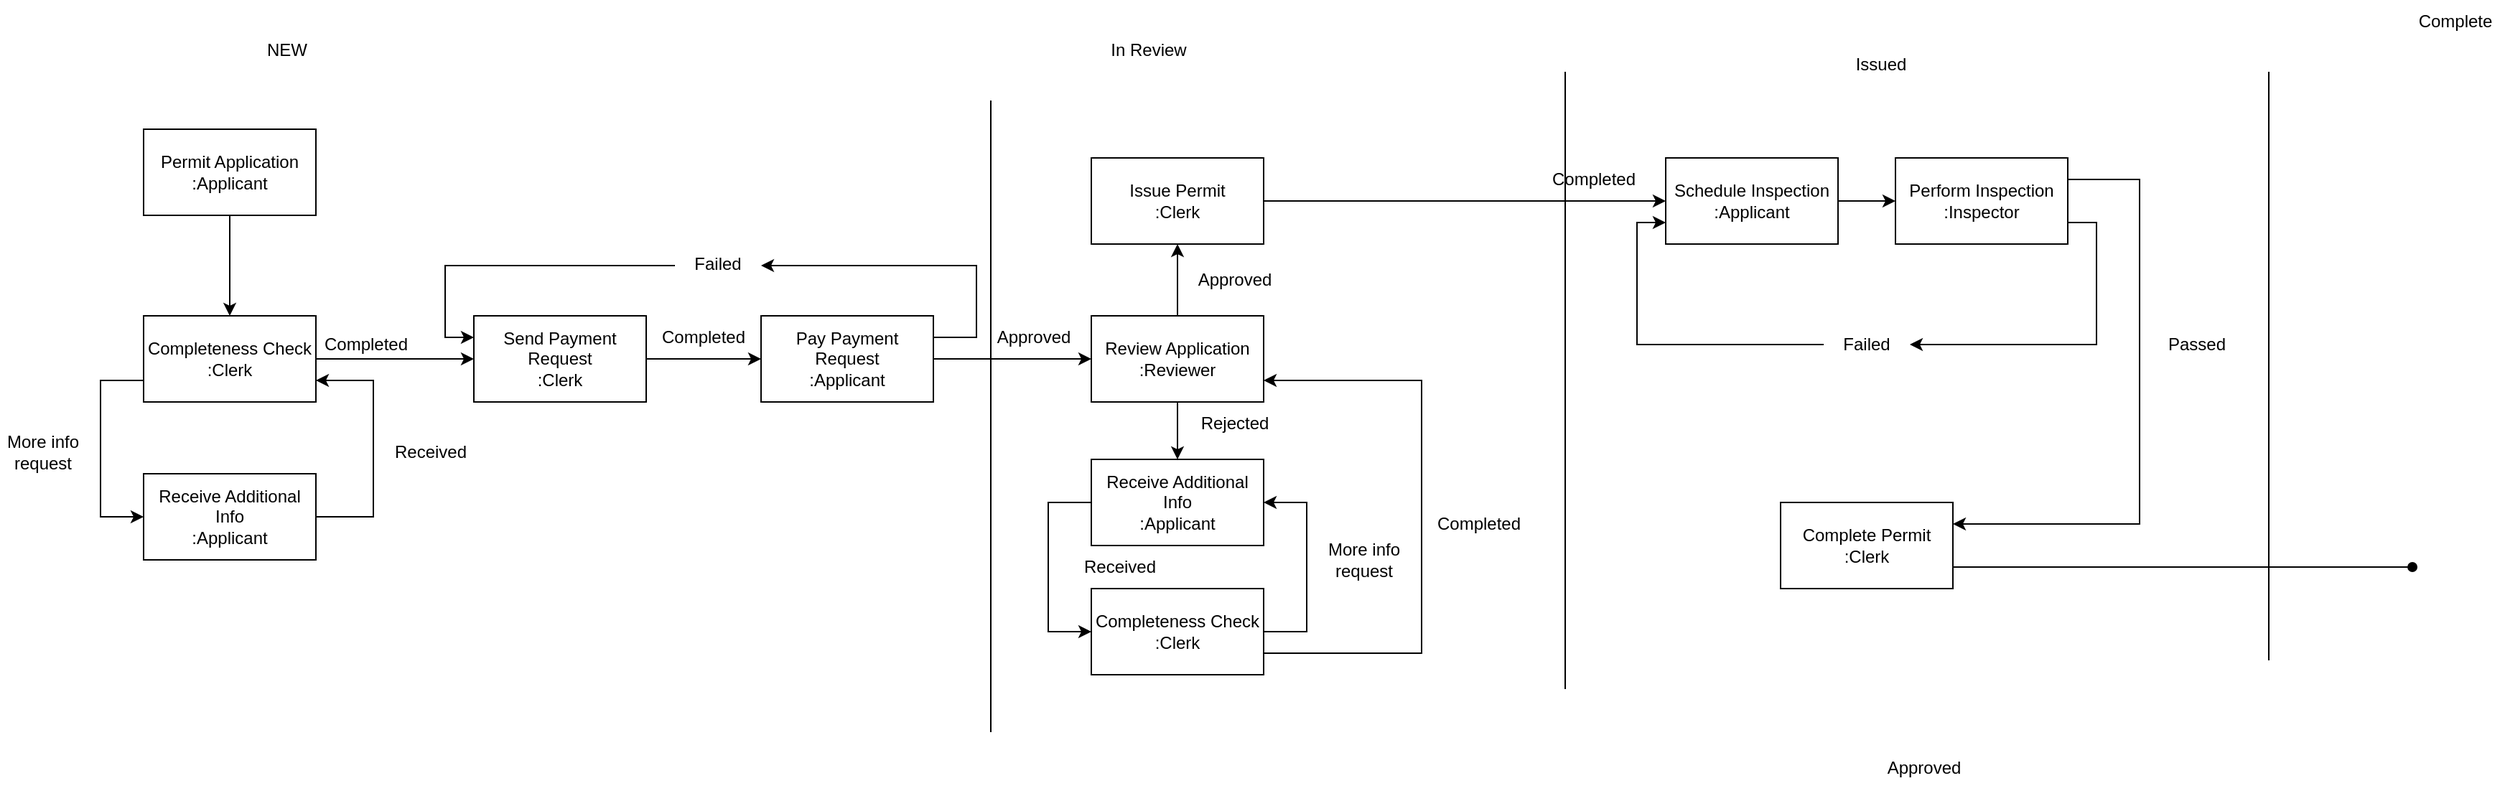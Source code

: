 <mxfile version="21.1.1" type="github">
  <diagram name="Page-1" id="5f0bae14-7c28-e335-631c-24af17079c00">
    <mxGraphModel dx="2295" dy="637" grid="1" gridSize="10" guides="1" tooltips="1" connect="1" arrows="1" fold="1" page="1" pageScale="1" pageWidth="1100" pageHeight="850" background="none" math="0" shadow="0">
      <root>
        <mxCell id="0" />
        <mxCell id="1" parent="0" />
        <mxCell id="lO8MQG7LXYnlqyT6PsOX-1" value="" style="endArrow=none;html=1;rounded=0;" parent="1" edge="1">
          <mxGeometry width="50" height="50" relative="1" as="geometry">
            <mxPoint x="270" y="90" as="sourcePoint" />
            <mxPoint x="270" y="530" as="targetPoint" />
          </mxGeometry>
        </mxCell>
        <mxCell id="lO8MQG7LXYnlqyT6PsOX-2" value="Permit Application&lt;br&gt;:Applicant" style="rounded=0;whiteSpace=wrap;html=1;" parent="1" vertex="1">
          <mxGeometry x="-320" y="110" width="120" height="60" as="geometry" />
        </mxCell>
        <mxCell id="lO8MQG7LXYnlqyT6PsOX-3" value="" style="endArrow=classic;html=1;rounded=0;exitX=0.5;exitY=1;exitDx=0;exitDy=0;" parent="1" source="lO8MQG7LXYnlqyT6PsOX-2" edge="1">
          <mxGeometry width="50" height="50" relative="1" as="geometry">
            <mxPoint x="170" y="250" as="sourcePoint" />
            <mxPoint x="-260" y="240" as="targetPoint" />
          </mxGeometry>
        </mxCell>
        <mxCell id="lO8MQG7LXYnlqyT6PsOX-4" value="Completeness Check&lt;br&gt;:Clerk" style="rounded=0;whiteSpace=wrap;html=1;" parent="1" vertex="1">
          <mxGeometry x="-320" y="240" width="120" height="60" as="geometry" />
        </mxCell>
        <mxCell id="lO8MQG7LXYnlqyT6PsOX-7" value="NEW" style="text;html=1;strokeColor=none;fillColor=none;align=center;verticalAlign=middle;whiteSpace=wrap;rounded=0;" parent="1" vertex="1">
          <mxGeometry x="-250" y="40" width="60" height="30" as="geometry" />
        </mxCell>
        <mxCell id="lO8MQG7LXYnlqyT6PsOX-8" value="" style="endArrow=classic;html=1;rounded=0;exitX=0;exitY=0.75;exitDx=0;exitDy=0;" parent="1" source="lO8MQG7LXYnlqyT6PsOX-4" edge="1">
          <mxGeometry width="50" height="50" relative="1" as="geometry">
            <mxPoint x="170" y="360" as="sourcePoint" />
            <mxPoint x="-320" y="380" as="targetPoint" />
            <Array as="points">
              <mxPoint x="-350" y="285" />
              <mxPoint x="-350" y="350" />
              <mxPoint x="-350" y="380" />
            </Array>
          </mxGeometry>
        </mxCell>
        <mxCell id="lO8MQG7LXYnlqyT6PsOX-9" value="Receive Additional Info&lt;br&gt;:Applicant" style="rounded=0;whiteSpace=wrap;html=1;" parent="1" vertex="1">
          <mxGeometry x="-320" y="350" width="120" height="60" as="geometry" />
        </mxCell>
        <mxCell id="lO8MQG7LXYnlqyT6PsOX-10" value="More info request" style="text;html=1;strokeColor=none;fillColor=none;align=center;verticalAlign=middle;whiteSpace=wrap;rounded=0;" parent="1" vertex="1">
          <mxGeometry x="-420" y="320" width="60" height="30" as="geometry" />
        </mxCell>
        <mxCell id="lO8MQG7LXYnlqyT6PsOX-11" value="" style="endArrow=classic;html=1;rounded=0;exitX=1;exitY=0.5;exitDx=0;exitDy=0;entryX=1;entryY=0.75;entryDx=0;entryDy=0;" parent="1" source="lO8MQG7LXYnlqyT6PsOX-9" target="lO8MQG7LXYnlqyT6PsOX-4" edge="1">
          <mxGeometry width="50" height="50" relative="1" as="geometry">
            <mxPoint x="170" y="330" as="sourcePoint" />
            <mxPoint x="-130" y="260" as="targetPoint" />
            <Array as="points">
              <mxPoint x="-160" y="380" />
              <mxPoint x="-160" y="285" />
            </Array>
          </mxGeometry>
        </mxCell>
        <mxCell id="lO8MQG7LXYnlqyT6PsOX-12" value="Received" style="text;html=1;strokeColor=none;fillColor=none;align=center;verticalAlign=middle;whiteSpace=wrap;rounded=0;" parent="1" vertex="1">
          <mxGeometry x="-150" y="320" width="60" height="30" as="geometry" />
        </mxCell>
        <mxCell id="lO8MQG7LXYnlqyT6PsOX-15" value="Completed" style="text;html=1;strokeColor=none;fillColor=none;align=center;verticalAlign=middle;whiteSpace=wrap;rounded=0;" parent="1" vertex="1">
          <mxGeometry x="-200" y="245" width="70" height="30" as="geometry" />
        </mxCell>
        <mxCell id="lO8MQG7LXYnlqyT6PsOX-16" value="In Review" style="text;html=1;strokeColor=none;fillColor=none;align=center;verticalAlign=middle;whiteSpace=wrap;rounded=0;" parent="1" vertex="1">
          <mxGeometry x="350" y="40" width="60" height="30" as="geometry" />
        </mxCell>
        <mxCell id="lO8MQG7LXYnlqyT6PsOX-17" value="Review Application&lt;br&gt;:Reviewer" style="rounded=0;whiteSpace=wrap;html=1;" parent="1" vertex="1">
          <mxGeometry x="340" y="240" width="120" height="60" as="geometry" />
        </mxCell>
        <mxCell id="lO8MQG7LXYnlqyT6PsOX-18" value="Receive Additional Info&lt;br&gt;:Applicant" style="rounded=0;whiteSpace=wrap;html=1;" parent="1" vertex="1">
          <mxGeometry x="340" y="340" width="120" height="60" as="geometry" />
        </mxCell>
        <mxCell id="lO8MQG7LXYnlqyT6PsOX-19" value="" style="endArrow=classic;html=1;rounded=0;exitX=0.5;exitY=1;exitDx=0;exitDy=0;entryX=0.5;entryY=0;entryDx=0;entryDy=0;" parent="1" source="lO8MQG7LXYnlqyT6PsOX-17" target="lO8MQG7LXYnlqyT6PsOX-18" edge="1">
          <mxGeometry width="50" height="50" relative="1" as="geometry">
            <mxPoint x="520" y="320" as="sourcePoint" />
            <mxPoint x="570" y="270" as="targetPoint" />
          </mxGeometry>
        </mxCell>
        <mxCell id="lO8MQG7LXYnlqyT6PsOX-20" value="Rejected" style="text;html=1;strokeColor=none;fillColor=none;align=center;verticalAlign=middle;whiteSpace=wrap;rounded=0;" parent="1" vertex="1">
          <mxGeometry x="410" y="300" width="60" height="30" as="geometry" />
        </mxCell>
        <mxCell id="lO8MQG7LXYnlqyT6PsOX-21" value="Completeness Check&lt;br&gt;:Clerk" style="rounded=0;whiteSpace=wrap;html=1;" parent="1" vertex="1">
          <mxGeometry x="340" y="430" width="120" height="60" as="geometry" />
        </mxCell>
        <mxCell id="lO8MQG7LXYnlqyT6PsOX-22" value="Received" style="text;html=1;strokeColor=none;fillColor=none;align=center;verticalAlign=middle;whiteSpace=wrap;rounded=0;" parent="1" vertex="1">
          <mxGeometry x="330" y="400" width="60" height="30" as="geometry" />
        </mxCell>
        <mxCell id="lO8MQG7LXYnlqyT6PsOX-23" value="" style="endArrow=classic;html=1;rounded=0;exitX=0;exitY=0.5;exitDx=0;exitDy=0;entryX=0;entryY=0.5;entryDx=0;entryDy=0;" parent="1" source="lO8MQG7LXYnlqyT6PsOX-18" target="lO8MQG7LXYnlqyT6PsOX-21" edge="1">
          <mxGeometry width="50" height="50" relative="1" as="geometry">
            <mxPoint x="520" y="310" as="sourcePoint" />
            <mxPoint x="280" y="460" as="targetPoint" />
            <Array as="points">
              <mxPoint x="310" y="370" />
              <mxPoint x="310" y="460" />
            </Array>
          </mxGeometry>
        </mxCell>
        <mxCell id="lO8MQG7LXYnlqyT6PsOX-24" value="" style="endArrow=classic;html=1;rounded=0;exitX=1;exitY=0.5;exitDx=0;exitDy=0;entryX=1;entryY=0.5;entryDx=0;entryDy=0;" parent="1" source="lO8MQG7LXYnlqyT6PsOX-21" target="lO8MQG7LXYnlqyT6PsOX-18" edge="1">
          <mxGeometry width="50" height="50" relative="1" as="geometry">
            <mxPoint x="520" y="310" as="sourcePoint" />
            <mxPoint x="510" y="360" as="targetPoint" />
            <Array as="points">
              <mxPoint x="490" y="460" />
              <mxPoint x="490" y="370" />
            </Array>
          </mxGeometry>
        </mxCell>
        <mxCell id="lO8MQG7LXYnlqyT6PsOX-25" value="More info request" style="text;html=1;strokeColor=none;fillColor=none;align=center;verticalAlign=middle;whiteSpace=wrap;rounded=0;" parent="1" vertex="1">
          <mxGeometry x="500" y="395" width="60" height="30" as="geometry" />
        </mxCell>
        <mxCell id="lO8MQG7LXYnlqyT6PsOX-26" value="" style="endArrow=classic;html=1;rounded=0;exitX=1;exitY=0.75;exitDx=0;exitDy=0;entryX=1;entryY=0.75;entryDx=0;entryDy=0;edgeStyle=orthogonalEdgeStyle;" parent="1" source="lO8MQG7LXYnlqyT6PsOX-21" target="lO8MQG7LXYnlqyT6PsOX-17" edge="1">
          <mxGeometry width="50" height="50" relative="1" as="geometry">
            <mxPoint x="520" y="310" as="sourcePoint" />
            <mxPoint x="550" y="280" as="targetPoint" />
            <Array as="points">
              <mxPoint x="570" y="475" />
              <mxPoint x="570" y="285" />
            </Array>
          </mxGeometry>
        </mxCell>
        <mxCell id="lO8MQG7LXYnlqyT6PsOX-27" value="Completed" style="text;html=1;strokeColor=none;fillColor=none;align=center;verticalAlign=middle;whiteSpace=wrap;rounded=0;" parent="1" vertex="1">
          <mxGeometry x="580" y="370" width="60" height="30" as="geometry" />
        </mxCell>
        <mxCell id="lO8MQG7LXYnlqyT6PsOX-29" value="Approved" style="text;html=1;strokeColor=none;fillColor=none;align=center;verticalAlign=middle;whiteSpace=wrap;rounded=0;" parent="1" vertex="1">
          <mxGeometry x="410" y="200" width="60" height="30" as="geometry" />
        </mxCell>
        <mxCell id="lO8MQG7LXYnlqyT6PsOX-30" value="Send Payment Request&lt;br&gt;:Clerk" style="rounded=0;whiteSpace=wrap;html=1;" parent="1" vertex="1">
          <mxGeometry x="-90" y="240" width="120" height="60" as="geometry" />
        </mxCell>
        <mxCell id="lO8MQG7LXYnlqyT6PsOX-32" value="Pay Payment Request&lt;br&gt;:Applicant" style="rounded=0;whiteSpace=wrap;html=1;" parent="1" vertex="1">
          <mxGeometry x="110" y="240" width="120" height="60" as="geometry" />
        </mxCell>
        <mxCell id="lO8MQG7LXYnlqyT6PsOX-33" value="" style="endArrow=classic;html=1;rounded=0;exitX=1;exitY=0.5;exitDx=0;exitDy=0;entryX=0;entryY=0.5;entryDx=0;entryDy=0;" parent="1" source="lO8MQG7LXYnlqyT6PsOX-30" target="lO8MQG7LXYnlqyT6PsOX-32" edge="1">
          <mxGeometry width="50" height="50" relative="1" as="geometry">
            <mxPoint x="350" y="400" as="sourcePoint" />
            <mxPoint x="400" y="350" as="targetPoint" />
          </mxGeometry>
        </mxCell>
        <mxCell id="lO8MQG7LXYnlqyT6PsOX-34" style="edgeStyle=orthogonalEdgeStyle;rounded=0;orthogonalLoop=1;jettySize=auto;html=1;exitX=0.5;exitY=1;exitDx=0;exitDy=0;" parent="1" source="lO8MQG7LXYnlqyT6PsOX-32" target="lO8MQG7LXYnlqyT6PsOX-32" edge="1">
          <mxGeometry relative="1" as="geometry" />
        </mxCell>
        <mxCell id="lO8MQG7LXYnlqyT6PsOX-35" value="Completed" style="text;html=1;strokeColor=none;fillColor=none;align=center;verticalAlign=middle;whiteSpace=wrap;rounded=0;" parent="1" vertex="1">
          <mxGeometry x="40" y="240" width="60" height="30" as="geometry" />
        </mxCell>
        <mxCell id="lO8MQG7LXYnlqyT6PsOX-39" value="Failed" style="text;html=1;strokeColor=none;fillColor=none;align=center;verticalAlign=middle;whiteSpace=wrap;rounded=0;" parent="1" vertex="1">
          <mxGeometry x="50" y="189" width="60" height="30" as="geometry" />
        </mxCell>
        <mxCell id="lO8MQG7LXYnlqyT6PsOX-40" value="" style="endArrow=classic;html=1;rounded=0;exitX=0;exitY=0.5;exitDx=0;exitDy=0;entryX=0;entryY=0.25;entryDx=0;entryDy=0;" parent="1" target="lO8MQG7LXYnlqyT6PsOX-30" edge="1">
          <mxGeometry width="50" height="50" relative="1" as="geometry">
            <mxPoint x="50" y="205" as="sourcePoint" />
            <mxPoint x="-110" y="270" as="targetPoint" />
            <Array as="points">
              <mxPoint x="-110" y="205" />
              <mxPoint x="-110" y="255" />
            </Array>
          </mxGeometry>
        </mxCell>
        <mxCell id="lO8MQG7LXYnlqyT6PsOX-41" value="" style="endArrow=classic;html=1;rounded=0;exitX=1;exitY=0.25;exitDx=0;exitDy=0;entryX=1;entryY=0.5;entryDx=0;entryDy=0;" parent="1" source="lO8MQG7LXYnlqyT6PsOX-32" edge="1">
          <mxGeometry width="50" height="50" relative="1" as="geometry">
            <mxPoint x="90" y="390" as="sourcePoint" />
            <mxPoint x="110" y="205" as="targetPoint" />
            <Array as="points">
              <mxPoint x="260" y="255" />
              <mxPoint x="260" y="205" />
            </Array>
          </mxGeometry>
        </mxCell>
        <mxCell id="lO8MQG7LXYnlqyT6PsOX-44" value="Approved" style="text;html=1;strokeColor=none;fillColor=none;align=center;verticalAlign=middle;whiteSpace=wrap;rounded=0;" parent="1" vertex="1">
          <mxGeometry x="890" y="540" width="60" height="30" as="geometry" />
        </mxCell>
        <mxCell id="lO8MQG7LXYnlqyT6PsOX-45" value="Issue Permit&lt;br&gt;:Clerk" style="rounded=0;whiteSpace=wrap;html=1;" parent="1" vertex="1">
          <mxGeometry x="340" y="130" width="120" height="60" as="geometry" />
        </mxCell>
        <mxCell id="lO8MQG7LXYnlqyT6PsOX-47" value="" style="endArrow=none;html=1;rounded=0;" parent="1" edge="1">
          <mxGeometry width="50" height="50" relative="1" as="geometry">
            <mxPoint x="670" y="70" as="sourcePoint" />
            <mxPoint x="670" y="500" as="targetPoint" />
          </mxGeometry>
        </mxCell>
        <mxCell id="lO8MQG7LXYnlqyT6PsOX-48" value="" style="endArrow=classic;html=1;rounded=0;exitX=1;exitY=0.5;exitDx=0;exitDy=0;" parent="1" source="lO8MQG7LXYnlqyT6PsOX-45" target="lO8MQG7LXYnlqyT6PsOX-49" edge="1">
          <mxGeometry width="50" height="50" relative="1" as="geometry">
            <mxPoint x="280" y="270" as="sourcePoint" />
            <mxPoint x="740" y="160" as="targetPoint" />
          </mxGeometry>
        </mxCell>
        <mxCell id="lO8MQG7LXYnlqyT6PsOX-49" value="Schedule Inspection&lt;br&gt;:Applicant" style="rounded=0;whiteSpace=wrap;html=1;" parent="1" vertex="1">
          <mxGeometry x="740" y="130" width="120" height="60" as="geometry" />
        </mxCell>
        <mxCell id="lO8MQG7LXYnlqyT6PsOX-50" value="Perform Inspection&lt;br&gt;:Inspector" style="rounded=0;whiteSpace=wrap;html=1;" parent="1" vertex="1">
          <mxGeometry x="900" y="130" width="120" height="60" as="geometry" />
        </mxCell>
        <mxCell id="lO8MQG7LXYnlqyT6PsOX-51" value="" style="endArrow=classic;html=1;rounded=0;exitX=1;exitY=0.5;exitDx=0;exitDy=0;entryX=0;entryY=0.5;entryDx=0;entryDy=0;" parent="1" source="lO8MQG7LXYnlqyT6PsOX-49" target="lO8MQG7LXYnlqyT6PsOX-50" edge="1">
          <mxGeometry width="50" height="50" relative="1" as="geometry">
            <mxPoint x="280" y="260" as="sourcePoint" />
            <mxPoint x="330" y="210" as="targetPoint" />
          </mxGeometry>
        </mxCell>
        <mxCell id="lO8MQG7LXYnlqyT6PsOX-52" value="" style="endArrow=classic;html=1;rounded=0;exitX=1;exitY=0.75;exitDx=0;exitDy=0;entryX=1;entryY=0.5;entryDx=0;entryDy=0;" parent="1" source="lO8MQG7LXYnlqyT6PsOX-50" target="lO8MQG7LXYnlqyT6PsOX-53" edge="1">
          <mxGeometry width="50" height="50" relative="1" as="geometry">
            <mxPoint x="930" y="260" as="sourcePoint" />
            <mxPoint x="950" y="260" as="targetPoint" />
            <Array as="points">
              <mxPoint x="1040" y="175" />
              <mxPoint x="1040" y="260" />
            </Array>
          </mxGeometry>
        </mxCell>
        <mxCell id="lO8MQG7LXYnlqyT6PsOX-53" value="Failed" style="text;html=1;strokeColor=none;fillColor=none;align=center;verticalAlign=middle;whiteSpace=wrap;rounded=0;" parent="1" vertex="1">
          <mxGeometry x="850" y="245" width="60" height="30" as="geometry" />
        </mxCell>
        <mxCell id="lO8MQG7LXYnlqyT6PsOX-54" value="" style="endArrow=classic;html=1;rounded=0;exitX=0;exitY=0.5;exitDx=0;exitDy=0;entryX=0;entryY=0.75;entryDx=0;entryDy=0;" parent="1" source="lO8MQG7LXYnlqyT6PsOX-53" target="lO8MQG7LXYnlqyT6PsOX-49" edge="1">
          <mxGeometry width="50" height="50" relative="1" as="geometry">
            <mxPoint x="930" y="260" as="sourcePoint" />
            <mxPoint x="720" y="180" as="targetPoint" />
            <Array as="points">
              <mxPoint x="720" y="260" />
              <mxPoint x="720" y="175" />
            </Array>
          </mxGeometry>
        </mxCell>
        <mxCell id="lO8MQG7LXYnlqyT6PsOX-55" value="Completed" style="text;html=1;strokeColor=none;fillColor=none;align=center;verticalAlign=middle;whiteSpace=wrap;rounded=0;" parent="1" vertex="1">
          <mxGeometry x="660" y="130" width="60" height="30" as="geometry" />
        </mxCell>
        <mxCell id="lO8MQG7LXYnlqyT6PsOX-56" value="" style="endArrow=classic;html=1;rounded=0;exitX=1;exitY=0.25;exitDx=0;exitDy=0;entryX=1;entryY=0.25;entryDx=0;entryDy=0;" parent="1" source="lO8MQG7LXYnlqyT6PsOX-50" target="lO8MQG7LXYnlqyT6PsOX-57" edge="1">
          <mxGeometry width="50" height="50" relative="1" as="geometry">
            <mxPoint x="930" y="260" as="sourcePoint" />
            <mxPoint x="1120" y="145" as="targetPoint" />
            <Array as="points">
              <mxPoint x="1070" y="145" />
              <mxPoint x="1070" y="385" />
            </Array>
          </mxGeometry>
        </mxCell>
        <mxCell id="lO8MQG7LXYnlqyT6PsOX-57" value="Complete Permit&lt;br&gt;:Clerk" style="rounded=0;whiteSpace=wrap;html=1;" parent="1" vertex="1">
          <mxGeometry x="820" y="370" width="120" height="60" as="geometry" />
        </mxCell>
        <mxCell id="lO8MQG7LXYnlqyT6PsOX-58" value="Passed" style="text;html=1;strokeColor=none;fillColor=none;align=center;verticalAlign=middle;whiteSpace=wrap;rounded=0;" parent="1" vertex="1">
          <mxGeometry x="1080" y="245" width="60" height="30" as="geometry" />
        </mxCell>
        <mxCell id="lO8MQG7LXYnlqyT6PsOX-59" value="" style="endArrow=oval;html=1;rounded=0;exitX=1;exitY=0.75;exitDx=0;exitDy=0;endFill=1;" parent="1" source="lO8MQG7LXYnlqyT6PsOX-57" edge="1">
          <mxGeometry width="50" height="50" relative="1" as="geometry">
            <mxPoint x="930" y="250" as="sourcePoint" />
            <mxPoint x="1260" y="415" as="targetPoint" />
          </mxGeometry>
        </mxCell>
        <mxCell id="lO8MQG7LXYnlqyT6PsOX-61" value="Issued" style="text;html=1;strokeColor=none;fillColor=none;align=center;verticalAlign=middle;whiteSpace=wrap;rounded=0;" parent="1" vertex="1">
          <mxGeometry x="860" y="50" width="60" height="30" as="geometry" />
        </mxCell>
        <mxCell id="lO8MQG7LXYnlqyT6PsOX-62" value="" style="endArrow=none;html=1;rounded=0;" parent="1" edge="1">
          <mxGeometry width="50" height="50" relative="1" as="geometry">
            <mxPoint x="1160" y="480" as="sourcePoint" />
            <mxPoint x="1160" y="70" as="targetPoint" />
          </mxGeometry>
        </mxCell>
        <mxCell id="lO8MQG7LXYnlqyT6PsOX-63" value="Complete" style="text;html=1;strokeColor=none;fillColor=none;align=center;verticalAlign=middle;whiteSpace=wrap;rounded=0;" parent="1" vertex="1">
          <mxGeometry x="1260" y="20" width="60" height="30" as="geometry" />
        </mxCell>
        <mxCell id="41lSUpO5yJ7LYLCWhyRn-1" value="" style="endArrow=classic;html=1;rounded=0;exitX=0.5;exitY=0;exitDx=0;exitDy=0;entryX=0.5;entryY=1;entryDx=0;entryDy=0;" edge="1" parent="1" source="lO8MQG7LXYnlqyT6PsOX-17" target="lO8MQG7LXYnlqyT6PsOX-45">
          <mxGeometry width="50" height="50" relative="1" as="geometry">
            <mxPoint x="740" y="260" as="sourcePoint" />
            <mxPoint x="790" y="210" as="targetPoint" />
          </mxGeometry>
        </mxCell>
        <mxCell id="41lSUpO5yJ7LYLCWhyRn-2" value="" style="endArrow=classic;html=1;rounded=0;exitX=1;exitY=0.5;exitDx=0;exitDy=0;entryX=0;entryY=0.5;entryDx=0;entryDy=0;" edge="1" parent="1" source="lO8MQG7LXYnlqyT6PsOX-4" target="lO8MQG7LXYnlqyT6PsOX-30">
          <mxGeometry width="50" height="50" relative="1" as="geometry">
            <mxPoint x="-130" y="280" as="sourcePoint" />
            <mxPoint x="-80" y="230" as="targetPoint" />
          </mxGeometry>
        </mxCell>
        <mxCell id="41lSUpO5yJ7LYLCWhyRn-3" value="" style="endArrow=classic;html=1;rounded=0;exitX=1;exitY=0.5;exitDx=0;exitDy=0;entryX=0;entryY=0.5;entryDx=0;entryDy=0;" edge="1" parent="1" source="lO8MQG7LXYnlqyT6PsOX-32" target="lO8MQG7LXYnlqyT6PsOX-17">
          <mxGeometry width="50" height="50" relative="1" as="geometry">
            <mxPoint x="-130" y="280" as="sourcePoint" />
            <mxPoint x="-80" y="230" as="targetPoint" />
          </mxGeometry>
        </mxCell>
        <mxCell id="41lSUpO5yJ7LYLCWhyRn-4" value="Approved" style="text;html=1;strokeColor=none;fillColor=none;align=center;verticalAlign=middle;whiteSpace=wrap;rounded=0;" vertex="1" parent="1">
          <mxGeometry x="270" y="240" width="60" height="30" as="geometry" />
        </mxCell>
      </root>
    </mxGraphModel>
  </diagram>
</mxfile>

